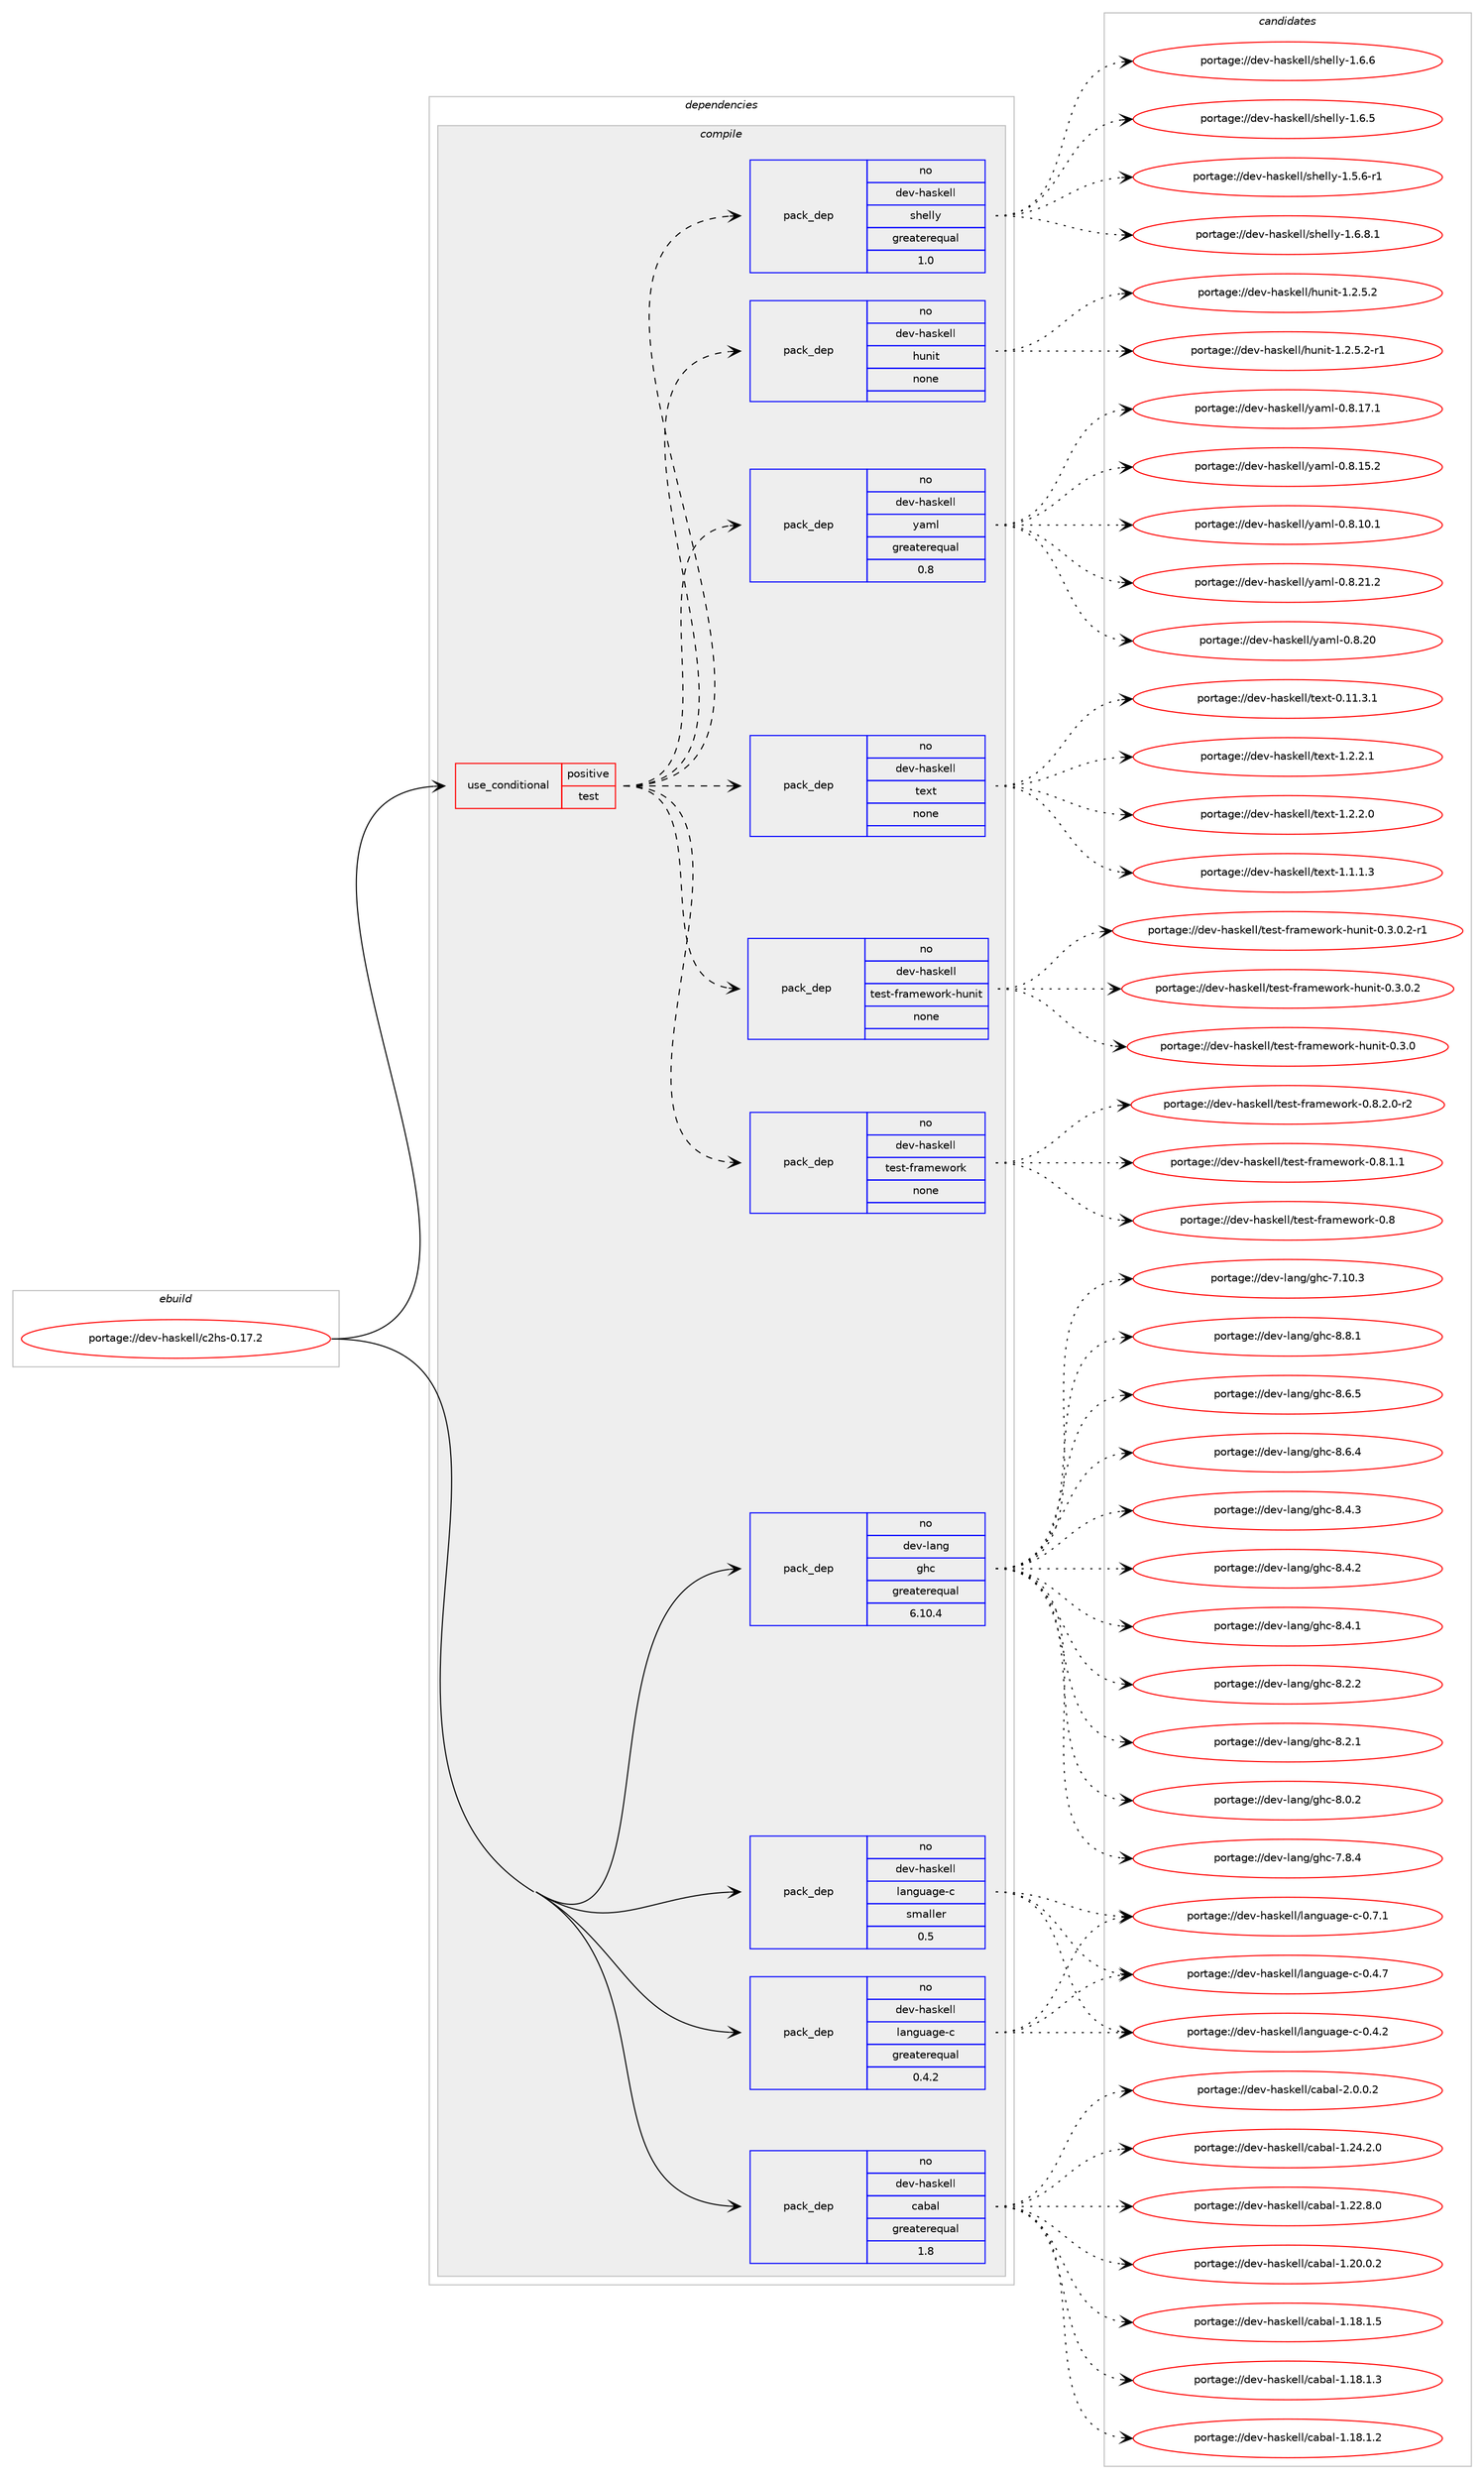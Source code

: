 digraph prolog {

# *************
# Graph options
# *************

newrank=true;
concentrate=true;
compound=true;
graph [rankdir=LR,fontname=Helvetica,fontsize=10,ranksep=1.5];#, ranksep=2.5, nodesep=0.2];
edge  [arrowhead=vee];
node  [fontname=Helvetica,fontsize=10];

# **********
# The ebuild
# **********

subgraph cluster_leftcol {
color=gray;
rank=same;
label=<<i>ebuild</i>>;
id [label="portage://dev-haskell/c2hs-0.17.2", color=red, width=4, href="../dev-haskell/c2hs-0.17.2.svg"];
}

# ****************
# The dependencies
# ****************

subgraph cluster_midcol {
color=gray;
label=<<i>dependencies</i>>;
subgraph cluster_compile {
fillcolor="#eeeeee";
style=filled;
label=<<i>compile</i>>;
subgraph cond134812 {
dependency569866 [label=<<TABLE BORDER="0" CELLBORDER="1" CELLSPACING="0" CELLPADDING="4"><TR><TD ROWSPAN="3" CELLPADDING="10">use_conditional</TD></TR><TR><TD>positive</TD></TR><TR><TD>test</TD></TR></TABLE>>, shape=none, color=red];
subgraph pack428071 {
dependency569867 [label=<<TABLE BORDER="0" CELLBORDER="1" CELLSPACING="0" CELLPADDING="4" WIDTH="220"><TR><TD ROWSPAN="6" CELLPADDING="30">pack_dep</TD></TR><TR><TD WIDTH="110">no</TD></TR><TR><TD>dev-haskell</TD></TR><TR><TD>hunit</TD></TR><TR><TD>none</TD></TR><TR><TD></TD></TR></TABLE>>, shape=none, color=blue];
}
dependency569866:e -> dependency569867:w [weight=20,style="dashed",arrowhead="vee"];
subgraph pack428072 {
dependency569868 [label=<<TABLE BORDER="0" CELLBORDER="1" CELLSPACING="0" CELLPADDING="4" WIDTH="220"><TR><TD ROWSPAN="6" CELLPADDING="30">pack_dep</TD></TR><TR><TD WIDTH="110">no</TD></TR><TR><TD>dev-haskell</TD></TR><TR><TD>shelly</TD></TR><TR><TD>greaterequal</TD></TR><TR><TD>1.0</TD></TR></TABLE>>, shape=none, color=blue];
}
dependency569866:e -> dependency569868:w [weight=20,style="dashed",arrowhead="vee"];
subgraph pack428073 {
dependency569869 [label=<<TABLE BORDER="0" CELLBORDER="1" CELLSPACING="0" CELLPADDING="4" WIDTH="220"><TR><TD ROWSPAN="6" CELLPADDING="30">pack_dep</TD></TR><TR><TD WIDTH="110">no</TD></TR><TR><TD>dev-haskell</TD></TR><TR><TD>test-framework</TD></TR><TR><TD>none</TD></TR><TR><TD></TD></TR></TABLE>>, shape=none, color=blue];
}
dependency569866:e -> dependency569869:w [weight=20,style="dashed",arrowhead="vee"];
subgraph pack428074 {
dependency569870 [label=<<TABLE BORDER="0" CELLBORDER="1" CELLSPACING="0" CELLPADDING="4" WIDTH="220"><TR><TD ROWSPAN="6" CELLPADDING="30">pack_dep</TD></TR><TR><TD WIDTH="110">no</TD></TR><TR><TD>dev-haskell</TD></TR><TR><TD>test-framework-hunit</TD></TR><TR><TD>none</TD></TR><TR><TD></TD></TR></TABLE>>, shape=none, color=blue];
}
dependency569866:e -> dependency569870:w [weight=20,style="dashed",arrowhead="vee"];
subgraph pack428075 {
dependency569871 [label=<<TABLE BORDER="0" CELLBORDER="1" CELLSPACING="0" CELLPADDING="4" WIDTH="220"><TR><TD ROWSPAN="6" CELLPADDING="30">pack_dep</TD></TR><TR><TD WIDTH="110">no</TD></TR><TR><TD>dev-haskell</TD></TR><TR><TD>text</TD></TR><TR><TD>none</TD></TR><TR><TD></TD></TR></TABLE>>, shape=none, color=blue];
}
dependency569866:e -> dependency569871:w [weight=20,style="dashed",arrowhead="vee"];
subgraph pack428076 {
dependency569872 [label=<<TABLE BORDER="0" CELLBORDER="1" CELLSPACING="0" CELLPADDING="4" WIDTH="220"><TR><TD ROWSPAN="6" CELLPADDING="30">pack_dep</TD></TR><TR><TD WIDTH="110">no</TD></TR><TR><TD>dev-haskell</TD></TR><TR><TD>yaml</TD></TR><TR><TD>greaterequal</TD></TR><TR><TD>0.8</TD></TR></TABLE>>, shape=none, color=blue];
}
dependency569866:e -> dependency569872:w [weight=20,style="dashed",arrowhead="vee"];
}
id:e -> dependency569866:w [weight=20,style="solid",arrowhead="vee"];
subgraph pack428077 {
dependency569873 [label=<<TABLE BORDER="0" CELLBORDER="1" CELLSPACING="0" CELLPADDING="4" WIDTH="220"><TR><TD ROWSPAN="6" CELLPADDING="30">pack_dep</TD></TR><TR><TD WIDTH="110">no</TD></TR><TR><TD>dev-haskell</TD></TR><TR><TD>cabal</TD></TR><TR><TD>greaterequal</TD></TR><TR><TD>1.8</TD></TR></TABLE>>, shape=none, color=blue];
}
id:e -> dependency569873:w [weight=20,style="solid",arrowhead="vee"];
subgraph pack428078 {
dependency569874 [label=<<TABLE BORDER="0" CELLBORDER="1" CELLSPACING="0" CELLPADDING="4" WIDTH="220"><TR><TD ROWSPAN="6" CELLPADDING="30">pack_dep</TD></TR><TR><TD WIDTH="110">no</TD></TR><TR><TD>dev-haskell</TD></TR><TR><TD>language-c</TD></TR><TR><TD>greaterequal</TD></TR><TR><TD>0.4.2</TD></TR></TABLE>>, shape=none, color=blue];
}
id:e -> dependency569874:w [weight=20,style="solid",arrowhead="vee"];
subgraph pack428079 {
dependency569875 [label=<<TABLE BORDER="0" CELLBORDER="1" CELLSPACING="0" CELLPADDING="4" WIDTH="220"><TR><TD ROWSPAN="6" CELLPADDING="30">pack_dep</TD></TR><TR><TD WIDTH="110">no</TD></TR><TR><TD>dev-haskell</TD></TR><TR><TD>language-c</TD></TR><TR><TD>smaller</TD></TR><TR><TD>0.5</TD></TR></TABLE>>, shape=none, color=blue];
}
id:e -> dependency569875:w [weight=20,style="solid",arrowhead="vee"];
subgraph pack428080 {
dependency569876 [label=<<TABLE BORDER="0" CELLBORDER="1" CELLSPACING="0" CELLPADDING="4" WIDTH="220"><TR><TD ROWSPAN="6" CELLPADDING="30">pack_dep</TD></TR><TR><TD WIDTH="110">no</TD></TR><TR><TD>dev-lang</TD></TR><TR><TD>ghc</TD></TR><TR><TD>greaterequal</TD></TR><TR><TD>6.10.4</TD></TR></TABLE>>, shape=none, color=blue];
}
id:e -> dependency569876:w [weight=20,style="solid",arrowhead="vee"];
}
subgraph cluster_compileandrun {
fillcolor="#eeeeee";
style=filled;
label=<<i>compile and run</i>>;
}
subgraph cluster_run {
fillcolor="#eeeeee";
style=filled;
label=<<i>run</i>>;
}
}

# **************
# The candidates
# **************

subgraph cluster_choices {
rank=same;
color=gray;
label=<<i>candidates</i>>;

subgraph choice428071 {
color=black;
nodesep=1;
choice10010111845104971151071011081084710411711010511645494650465346504511449 [label="portage://dev-haskell/hunit-1.2.5.2-r1", color=red, width=4,href="../dev-haskell/hunit-1.2.5.2-r1.svg"];
choice1001011184510497115107101108108471041171101051164549465046534650 [label="portage://dev-haskell/hunit-1.2.5.2", color=red, width=4,href="../dev-haskell/hunit-1.2.5.2.svg"];
dependency569867:e -> choice10010111845104971151071011081084710411711010511645494650465346504511449:w [style=dotted,weight="100"];
dependency569867:e -> choice1001011184510497115107101108108471041171101051164549465046534650:w [style=dotted,weight="100"];
}
subgraph choice428072 {
color=black;
nodesep=1;
choice1001011184510497115107101108108471151041011081081214549465446564649 [label="portage://dev-haskell/shelly-1.6.8.1", color=red, width=4,href="../dev-haskell/shelly-1.6.8.1.svg"];
choice100101118451049711510710110810847115104101108108121454946544654 [label="portage://dev-haskell/shelly-1.6.6", color=red, width=4,href="../dev-haskell/shelly-1.6.6.svg"];
choice100101118451049711510710110810847115104101108108121454946544653 [label="portage://dev-haskell/shelly-1.6.5", color=red, width=4,href="../dev-haskell/shelly-1.6.5.svg"];
choice1001011184510497115107101108108471151041011081081214549465346544511449 [label="portage://dev-haskell/shelly-1.5.6-r1", color=red, width=4,href="../dev-haskell/shelly-1.5.6-r1.svg"];
dependency569868:e -> choice1001011184510497115107101108108471151041011081081214549465446564649:w [style=dotted,weight="100"];
dependency569868:e -> choice100101118451049711510710110810847115104101108108121454946544654:w [style=dotted,weight="100"];
dependency569868:e -> choice100101118451049711510710110810847115104101108108121454946544653:w [style=dotted,weight="100"];
dependency569868:e -> choice1001011184510497115107101108108471151041011081081214549465346544511449:w [style=dotted,weight="100"];
}
subgraph choice428073 {
color=black;
nodesep=1;
choice100101118451049711510710110810847116101115116451021149710910111911111410745484656465046484511450 [label="portage://dev-haskell/test-framework-0.8.2.0-r2", color=red, width=4,href="../dev-haskell/test-framework-0.8.2.0-r2.svg"];
choice10010111845104971151071011081084711610111511645102114971091011191111141074548465646494649 [label="portage://dev-haskell/test-framework-0.8.1.1", color=red, width=4,href="../dev-haskell/test-framework-0.8.1.1.svg"];
choice100101118451049711510710110810847116101115116451021149710910111911111410745484656 [label="portage://dev-haskell/test-framework-0.8", color=red, width=4,href="../dev-haskell/test-framework-0.8.svg"];
dependency569869:e -> choice100101118451049711510710110810847116101115116451021149710910111911111410745484656465046484511450:w [style=dotted,weight="100"];
dependency569869:e -> choice10010111845104971151071011081084711610111511645102114971091011191111141074548465646494649:w [style=dotted,weight="100"];
dependency569869:e -> choice100101118451049711510710110810847116101115116451021149710910111911111410745484656:w [style=dotted,weight="100"];
}
subgraph choice428074 {
color=black;
nodesep=1;
choice10010111845104971151071011081084711610111511645102114971091011191111141074510411711010511645484651464846504511449 [label="portage://dev-haskell/test-framework-hunit-0.3.0.2-r1", color=red, width=4,href="../dev-haskell/test-framework-hunit-0.3.0.2-r1.svg"];
choice1001011184510497115107101108108471161011151164510211497109101119111114107451041171101051164548465146484650 [label="portage://dev-haskell/test-framework-hunit-0.3.0.2", color=red, width=4,href="../dev-haskell/test-framework-hunit-0.3.0.2.svg"];
choice100101118451049711510710110810847116101115116451021149710910111911111410745104117110105116454846514648 [label="portage://dev-haskell/test-framework-hunit-0.3.0", color=red, width=4,href="../dev-haskell/test-framework-hunit-0.3.0.svg"];
dependency569870:e -> choice10010111845104971151071011081084711610111511645102114971091011191111141074510411711010511645484651464846504511449:w [style=dotted,weight="100"];
dependency569870:e -> choice1001011184510497115107101108108471161011151164510211497109101119111114107451041171101051164548465146484650:w [style=dotted,weight="100"];
dependency569870:e -> choice100101118451049711510710110810847116101115116451021149710910111911111410745104117110105116454846514648:w [style=dotted,weight="100"];
}
subgraph choice428075 {
color=black;
nodesep=1;
choice1001011184510497115107101108108471161011201164549465046504649 [label="portage://dev-haskell/text-1.2.2.1", color=red, width=4,href="../dev-haskell/text-1.2.2.1.svg"];
choice1001011184510497115107101108108471161011201164549465046504648 [label="portage://dev-haskell/text-1.2.2.0", color=red, width=4,href="../dev-haskell/text-1.2.2.0.svg"];
choice1001011184510497115107101108108471161011201164549464946494651 [label="portage://dev-haskell/text-1.1.1.3", color=red, width=4,href="../dev-haskell/text-1.1.1.3.svg"];
choice100101118451049711510710110810847116101120116454846494946514649 [label="portage://dev-haskell/text-0.11.3.1", color=red, width=4,href="../dev-haskell/text-0.11.3.1.svg"];
dependency569871:e -> choice1001011184510497115107101108108471161011201164549465046504649:w [style=dotted,weight="100"];
dependency569871:e -> choice1001011184510497115107101108108471161011201164549465046504648:w [style=dotted,weight="100"];
dependency569871:e -> choice1001011184510497115107101108108471161011201164549464946494651:w [style=dotted,weight="100"];
dependency569871:e -> choice100101118451049711510710110810847116101120116454846494946514649:w [style=dotted,weight="100"];
}
subgraph choice428076 {
color=black;
nodesep=1;
choice10010111845104971151071011081084712197109108454846564650494650 [label="portage://dev-haskell/yaml-0.8.21.2", color=red, width=4,href="../dev-haskell/yaml-0.8.21.2.svg"];
choice1001011184510497115107101108108471219710910845484656465048 [label="portage://dev-haskell/yaml-0.8.20", color=red, width=4,href="../dev-haskell/yaml-0.8.20.svg"];
choice10010111845104971151071011081084712197109108454846564649554649 [label="portage://dev-haskell/yaml-0.8.17.1", color=red, width=4,href="../dev-haskell/yaml-0.8.17.1.svg"];
choice10010111845104971151071011081084712197109108454846564649534650 [label="portage://dev-haskell/yaml-0.8.15.2", color=red, width=4,href="../dev-haskell/yaml-0.8.15.2.svg"];
choice10010111845104971151071011081084712197109108454846564649484649 [label="portage://dev-haskell/yaml-0.8.10.1", color=red, width=4,href="../dev-haskell/yaml-0.8.10.1.svg"];
dependency569872:e -> choice10010111845104971151071011081084712197109108454846564650494650:w [style=dotted,weight="100"];
dependency569872:e -> choice1001011184510497115107101108108471219710910845484656465048:w [style=dotted,weight="100"];
dependency569872:e -> choice10010111845104971151071011081084712197109108454846564649554649:w [style=dotted,weight="100"];
dependency569872:e -> choice10010111845104971151071011081084712197109108454846564649534650:w [style=dotted,weight="100"];
dependency569872:e -> choice10010111845104971151071011081084712197109108454846564649484649:w [style=dotted,weight="100"];
}
subgraph choice428077 {
color=black;
nodesep=1;
choice100101118451049711510710110810847999798971084550464846484650 [label="portage://dev-haskell/cabal-2.0.0.2", color=red, width=4,href="../dev-haskell/cabal-2.0.0.2.svg"];
choice10010111845104971151071011081084799979897108454946505246504648 [label="portage://dev-haskell/cabal-1.24.2.0", color=red, width=4,href="../dev-haskell/cabal-1.24.2.0.svg"];
choice10010111845104971151071011081084799979897108454946505046564648 [label="portage://dev-haskell/cabal-1.22.8.0", color=red, width=4,href="../dev-haskell/cabal-1.22.8.0.svg"];
choice10010111845104971151071011081084799979897108454946504846484650 [label="portage://dev-haskell/cabal-1.20.0.2", color=red, width=4,href="../dev-haskell/cabal-1.20.0.2.svg"];
choice10010111845104971151071011081084799979897108454946495646494653 [label="portage://dev-haskell/cabal-1.18.1.5", color=red, width=4,href="../dev-haskell/cabal-1.18.1.5.svg"];
choice10010111845104971151071011081084799979897108454946495646494651 [label="portage://dev-haskell/cabal-1.18.1.3", color=red, width=4,href="../dev-haskell/cabal-1.18.1.3.svg"];
choice10010111845104971151071011081084799979897108454946495646494650 [label="portage://dev-haskell/cabal-1.18.1.2", color=red, width=4,href="../dev-haskell/cabal-1.18.1.2.svg"];
dependency569873:e -> choice100101118451049711510710110810847999798971084550464846484650:w [style=dotted,weight="100"];
dependency569873:e -> choice10010111845104971151071011081084799979897108454946505246504648:w [style=dotted,weight="100"];
dependency569873:e -> choice10010111845104971151071011081084799979897108454946505046564648:w [style=dotted,weight="100"];
dependency569873:e -> choice10010111845104971151071011081084799979897108454946504846484650:w [style=dotted,weight="100"];
dependency569873:e -> choice10010111845104971151071011081084799979897108454946495646494653:w [style=dotted,weight="100"];
dependency569873:e -> choice10010111845104971151071011081084799979897108454946495646494651:w [style=dotted,weight="100"];
dependency569873:e -> choice10010111845104971151071011081084799979897108454946495646494650:w [style=dotted,weight="100"];
}
subgraph choice428078 {
color=black;
nodesep=1;
choice10010111845104971151071011081084710897110103117971031014599454846554649 [label="portage://dev-haskell/language-c-0.7.1", color=red, width=4,href="../dev-haskell/language-c-0.7.1.svg"];
choice10010111845104971151071011081084710897110103117971031014599454846524655 [label="portage://dev-haskell/language-c-0.4.7", color=red, width=4,href="../dev-haskell/language-c-0.4.7.svg"];
choice10010111845104971151071011081084710897110103117971031014599454846524650 [label="portage://dev-haskell/language-c-0.4.2", color=red, width=4,href="../dev-haskell/language-c-0.4.2.svg"];
dependency569874:e -> choice10010111845104971151071011081084710897110103117971031014599454846554649:w [style=dotted,weight="100"];
dependency569874:e -> choice10010111845104971151071011081084710897110103117971031014599454846524655:w [style=dotted,weight="100"];
dependency569874:e -> choice10010111845104971151071011081084710897110103117971031014599454846524650:w [style=dotted,weight="100"];
}
subgraph choice428079 {
color=black;
nodesep=1;
choice10010111845104971151071011081084710897110103117971031014599454846554649 [label="portage://dev-haskell/language-c-0.7.1", color=red, width=4,href="../dev-haskell/language-c-0.7.1.svg"];
choice10010111845104971151071011081084710897110103117971031014599454846524655 [label="portage://dev-haskell/language-c-0.4.7", color=red, width=4,href="../dev-haskell/language-c-0.4.7.svg"];
choice10010111845104971151071011081084710897110103117971031014599454846524650 [label="portage://dev-haskell/language-c-0.4.2", color=red, width=4,href="../dev-haskell/language-c-0.4.2.svg"];
dependency569875:e -> choice10010111845104971151071011081084710897110103117971031014599454846554649:w [style=dotted,weight="100"];
dependency569875:e -> choice10010111845104971151071011081084710897110103117971031014599454846524655:w [style=dotted,weight="100"];
dependency569875:e -> choice10010111845104971151071011081084710897110103117971031014599454846524650:w [style=dotted,weight="100"];
}
subgraph choice428080 {
color=black;
nodesep=1;
choice10010111845108971101034710310499455646564649 [label="portage://dev-lang/ghc-8.8.1", color=red, width=4,href="../dev-lang/ghc-8.8.1.svg"];
choice10010111845108971101034710310499455646544653 [label="portage://dev-lang/ghc-8.6.5", color=red, width=4,href="../dev-lang/ghc-8.6.5.svg"];
choice10010111845108971101034710310499455646544652 [label="portage://dev-lang/ghc-8.6.4", color=red, width=4,href="../dev-lang/ghc-8.6.4.svg"];
choice10010111845108971101034710310499455646524651 [label="portage://dev-lang/ghc-8.4.3", color=red, width=4,href="../dev-lang/ghc-8.4.3.svg"];
choice10010111845108971101034710310499455646524650 [label="portage://dev-lang/ghc-8.4.2", color=red, width=4,href="../dev-lang/ghc-8.4.2.svg"];
choice10010111845108971101034710310499455646524649 [label="portage://dev-lang/ghc-8.4.1", color=red, width=4,href="../dev-lang/ghc-8.4.1.svg"];
choice10010111845108971101034710310499455646504650 [label="portage://dev-lang/ghc-8.2.2", color=red, width=4,href="../dev-lang/ghc-8.2.2.svg"];
choice10010111845108971101034710310499455646504649 [label="portage://dev-lang/ghc-8.2.1", color=red, width=4,href="../dev-lang/ghc-8.2.1.svg"];
choice10010111845108971101034710310499455646484650 [label="portage://dev-lang/ghc-8.0.2", color=red, width=4,href="../dev-lang/ghc-8.0.2.svg"];
choice10010111845108971101034710310499455546564652 [label="portage://dev-lang/ghc-7.8.4", color=red, width=4,href="../dev-lang/ghc-7.8.4.svg"];
choice1001011184510897110103471031049945554649484651 [label="portage://dev-lang/ghc-7.10.3", color=red, width=4,href="../dev-lang/ghc-7.10.3.svg"];
dependency569876:e -> choice10010111845108971101034710310499455646564649:w [style=dotted,weight="100"];
dependency569876:e -> choice10010111845108971101034710310499455646544653:w [style=dotted,weight="100"];
dependency569876:e -> choice10010111845108971101034710310499455646544652:w [style=dotted,weight="100"];
dependency569876:e -> choice10010111845108971101034710310499455646524651:w [style=dotted,weight="100"];
dependency569876:e -> choice10010111845108971101034710310499455646524650:w [style=dotted,weight="100"];
dependency569876:e -> choice10010111845108971101034710310499455646524649:w [style=dotted,weight="100"];
dependency569876:e -> choice10010111845108971101034710310499455646504650:w [style=dotted,weight="100"];
dependency569876:e -> choice10010111845108971101034710310499455646504649:w [style=dotted,weight="100"];
dependency569876:e -> choice10010111845108971101034710310499455646484650:w [style=dotted,weight="100"];
dependency569876:e -> choice10010111845108971101034710310499455546564652:w [style=dotted,weight="100"];
dependency569876:e -> choice1001011184510897110103471031049945554649484651:w [style=dotted,weight="100"];
}
}

}

